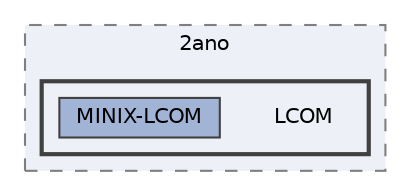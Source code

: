 digraph "LCOM"
{
 // LATEX_PDF_SIZE
  bgcolor="transparent";
  edge [fontname=Helvetica,fontsize=10,labelfontname=Helvetica,labelfontsize=10];
  node [fontname=Helvetica,fontsize=10,shape=box,height=0.2,width=0.4];
  compound=true
  subgraph clusterdir_90e7fb43eb023511ac34ced51768431a {
    graph [ bgcolor="#edf0f7", pencolor="grey50", label="2ano", fontname=Helvetica,fontsize=10 style="filled,dashed", URL="dir_90e7fb43eb023511ac34ced51768431a.html",tooltip=""]
  subgraph clusterdir_36ffd326a6414af5b757fe916496dcbd {
    graph [ bgcolor="#edf0f7", pencolor="grey25", label="", fontname=Helvetica,fontsize=10 style="filled,bold", URL="dir_36ffd326a6414af5b757fe916496dcbd.html",tooltip=""]
    dir_36ffd326a6414af5b757fe916496dcbd [shape=plaintext, label="LCOM"];
  dir_603da6b39928d9f5ae930453160a1e3b [label="MINIX-LCOM", fillcolor="#a2b4d6", color="grey25", style="filled", URL="dir_603da6b39928d9f5ae930453160a1e3b.html",tooltip=""];
  }
  }
}
